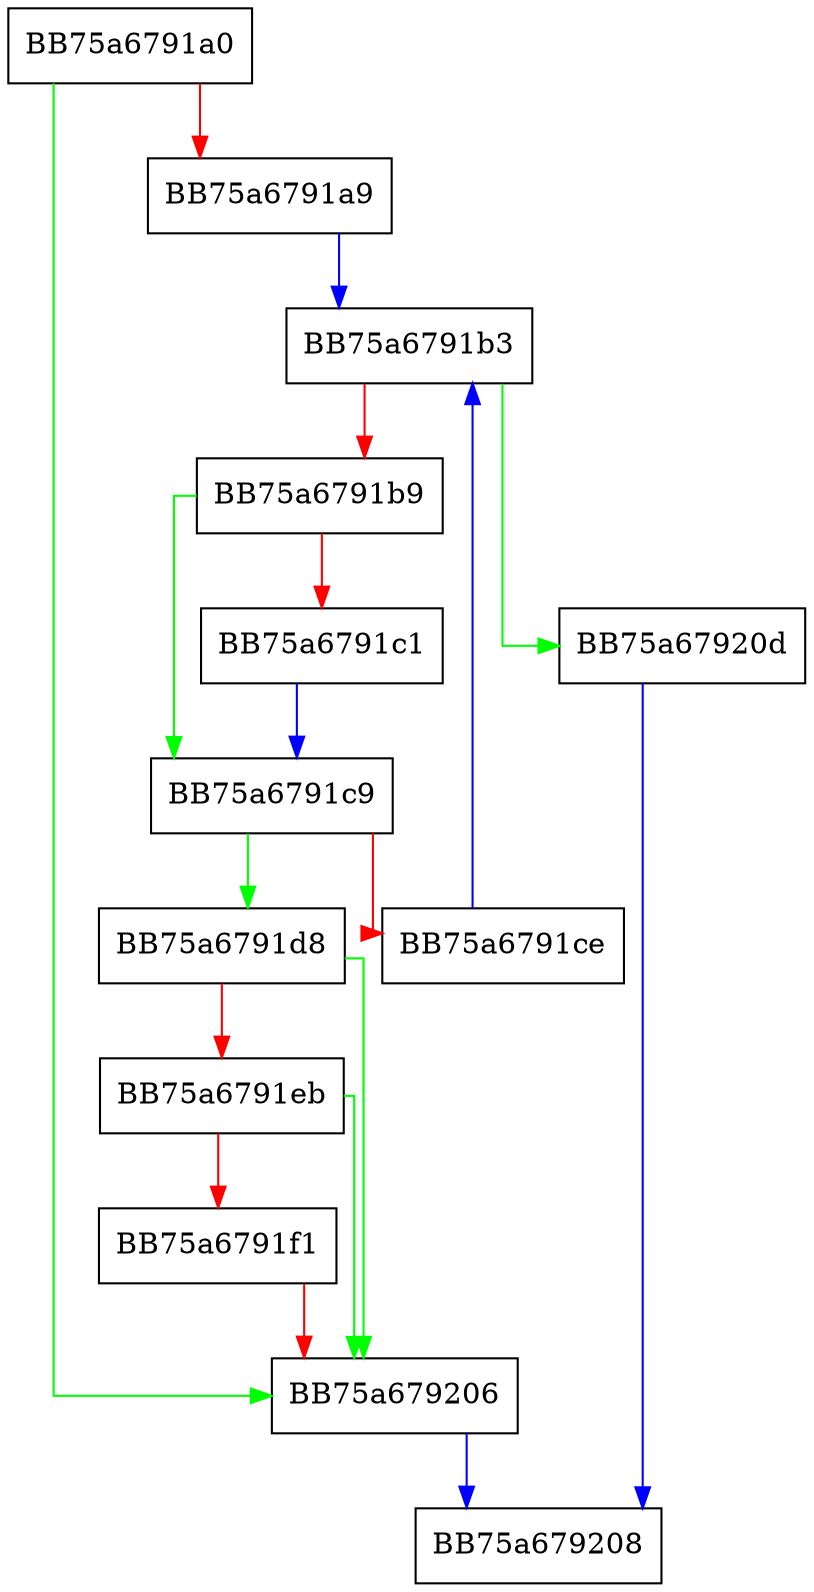 digraph VerifyProductId {
  node [shape="box"];
  graph [splines=ortho];
  BB75a6791a0 -> BB75a679206 [color="green"];
  BB75a6791a0 -> BB75a6791a9 [color="red"];
  BB75a6791a9 -> BB75a6791b3 [color="blue"];
  BB75a6791b3 -> BB75a67920d [color="green"];
  BB75a6791b3 -> BB75a6791b9 [color="red"];
  BB75a6791b9 -> BB75a6791c9 [color="green"];
  BB75a6791b9 -> BB75a6791c1 [color="red"];
  BB75a6791c1 -> BB75a6791c9 [color="blue"];
  BB75a6791c9 -> BB75a6791d8 [color="green"];
  BB75a6791c9 -> BB75a6791ce [color="red"];
  BB75a6791ce -> BB75a6791b3 [color="blue"];
  BB75a6791d8 -> BB75a679206 [color="green"];
  BB75a6791d8 -> BB75a6791eb [color="red"];
  BB75a6791eb -> BB75a679206 [color="green"];
  BB75a6791eb -> BB75a6791f1 [color="red"];
  BB75a6791f1 -> BB75a679206 [color="red"];
  BB75a679206 -> BB75a679208 [color="blue"];
  BB75a67920d -> BB75a679208 [color="blue"];
}